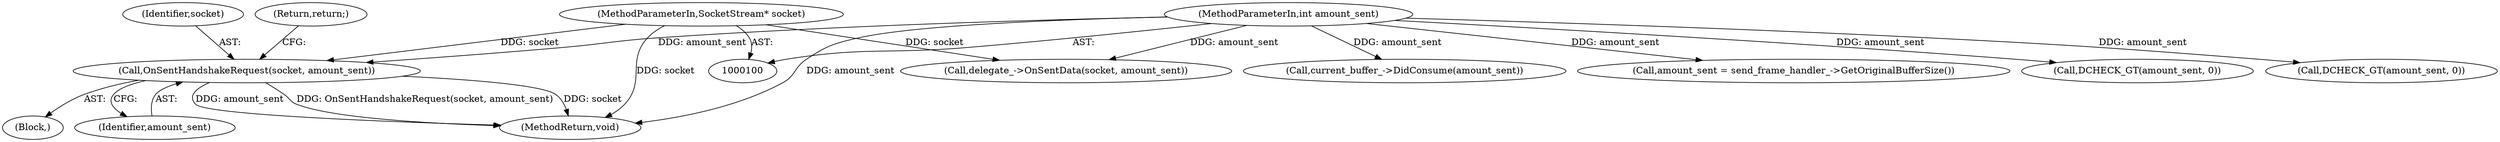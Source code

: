 digraph "0_Chrome_5dc90e57abcc7f0489e7ae09a3e687e9c6f4fad5@pointer" {
"1000117" [label="(Call,OnSentHandshakeRequest(socket, amount_sent))"];
"1000101" [label="(MethodParameterIn,SocketStream* socket)"];
"1000102" [label="(MethodParameterIn,int amount_sent)"];
"1000116" [label="(Block,)"];
"1000118" [label="(Identifier,socket)"];
"1000162" [label="(Call,delegate_->OnSentData(socket, amount_sent))"];
"1000137" [label="(Call,current_buffer_->DidConsume(amount_sent))"];
"1000144" [label="(Call,amount_sent = send_frame_handler_->GetOriginalBufferSize())"];
"1000119" [label="(Identifier,amount_sent)"];
"1000165" [label="(MethodReturn,void)"];
"1000120" [label="(Return,return;)"];
"1000102" [label="(MethodParameterIn,int amount_sent)"];
"1000117" [label="(Call,OnSentHandshakeRequest(socket, amount_sent))"];
"1000132" [label="(Call,DCHECK_GT(amount_sent, 0))"];
"1000147" [label="(Call,DCHECK_GT(amount_sent, 0))"];
"1000101" [label="(MethodParameterIn,SocketStream* socket)"];
"1000117" -> "1000116"  [label="AST: "];
"1000117" -> "1000119"  [label="CFG: "];
"1000118" -> "1000117"  [label="AST: "];
"1000119" -> "1000117"  [label="AST: "];
"1000120" -> "1000117"  [label="CFG: "];
"1000117" -> "1000165"  [label="DDG: socket"];
"1000117" -> "1000165"  [label="DDG: amount_sent"];
"1000117" -> "1000165"  [label="DDG: OnSentHandshakeRequest(socket, amount_sent)"];
"1000101" -> "1000117"  [label="DDG: socket"];
"1000102" -> "1000117"  [label="DDG: amount_sent"];
"1000101" -> "1000100"  [label="AST: "];
"1000101" -> "1000165"  [label="DDG: socket"];
"1000101" -> "1000162"  [label="DDG: socket"];
"1000102" -> "1000100"  [label="AST: "];
"1000102" -> "1000165"  [label="DDG: amount_sent"];
"1000102" -> "1000132"  [label="DDG: amount_sent"];
"1000102" -> "1000137"  [label="DDG: amount_sent"];
"1000102" -> "1000144"  [label="DDG: amount_sent"];
"1000102" -> "1000147"  [label="DDG: amount_sent"];
"1000102" -> "1000162"  [label="DDG: amount_sent"];
}
